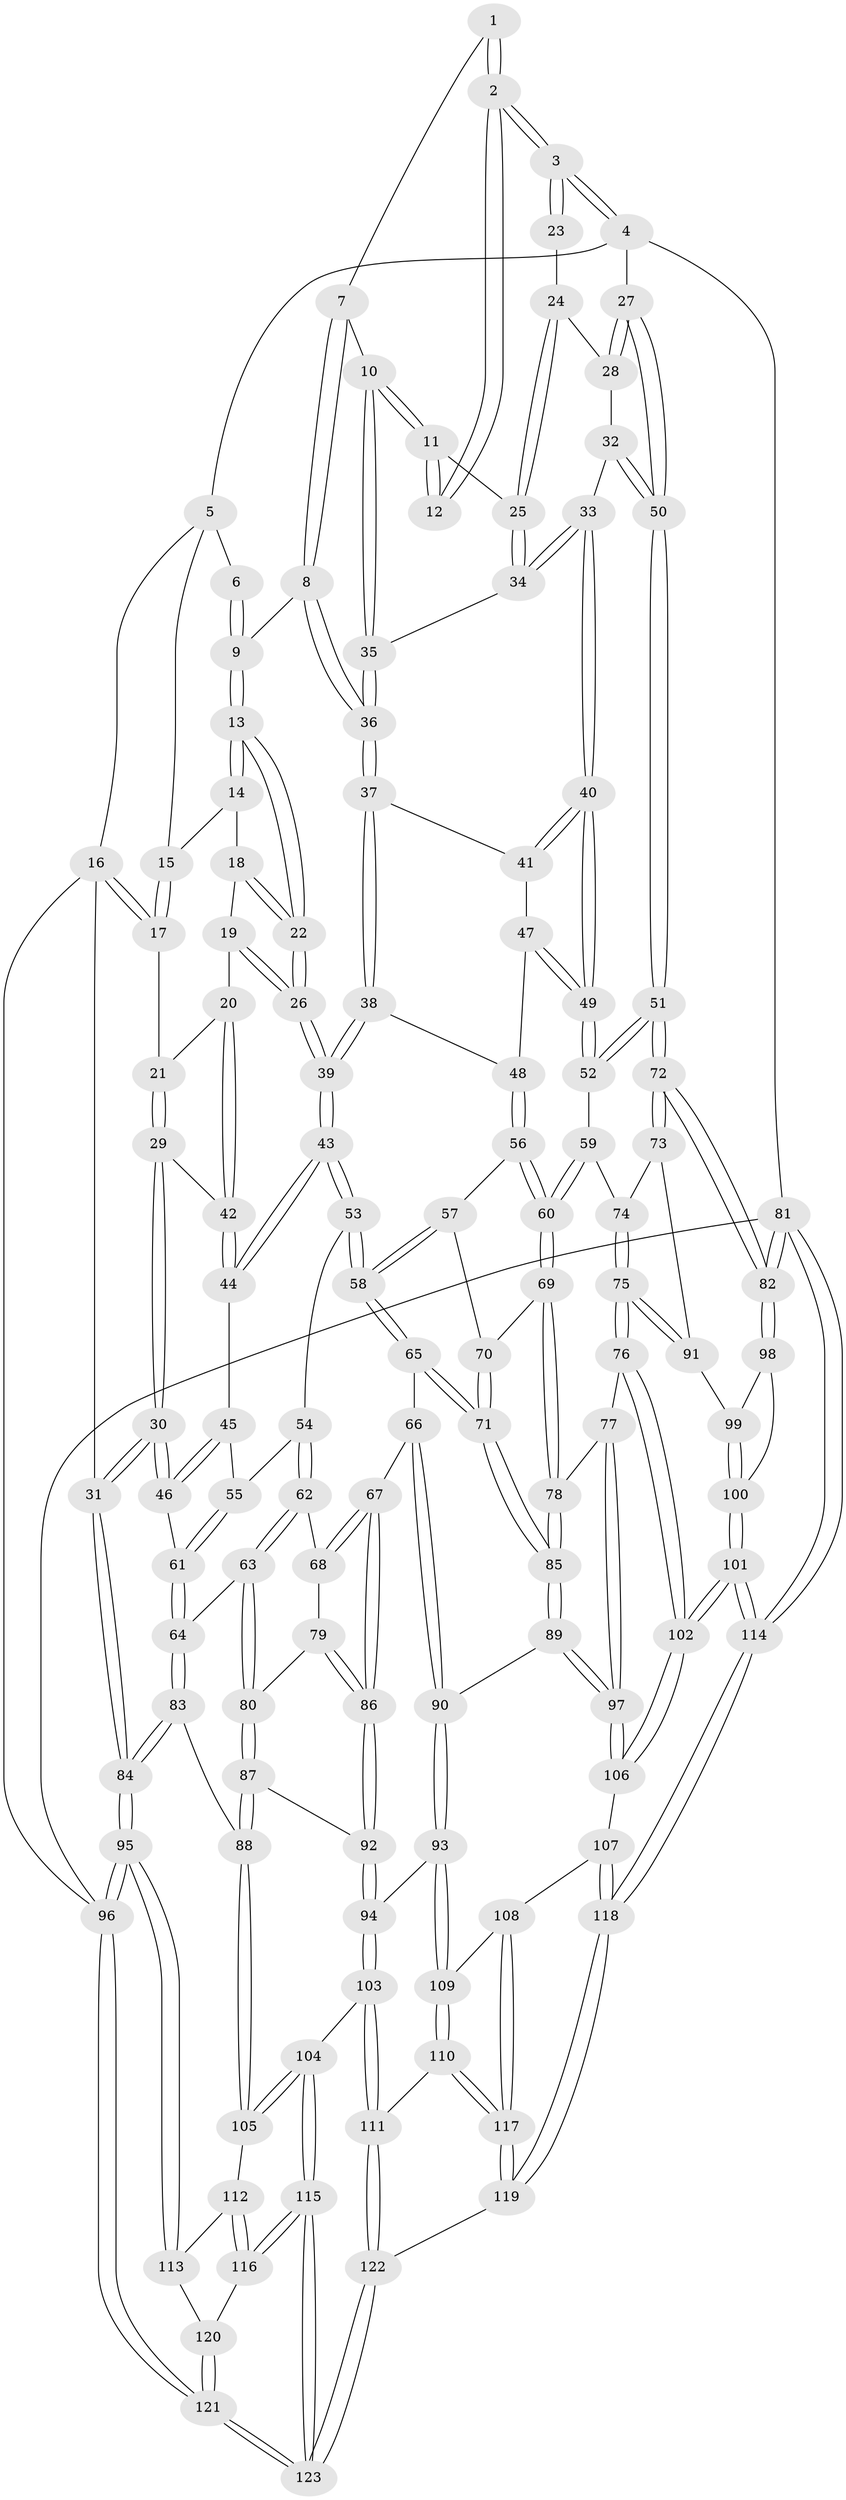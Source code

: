// coarse degree distribution, {4: 0.5967741935483871, 3: 0.2903225806451613, 5: 0.016129032258064516, 2: 0.03225806451612903, 6: 0.04838709677419355, 7: 0.016129032258064516}
// Generated by graph-tools (version 1.1) at 2025/46/03/06/25 01:46:57]
// undirected, 123 vertices, 304 edges
graph export_dot {
graph [start="1"]
  node [color=gray90,style=filled];
  1 [pos="+0.619614012127059+0"];
  2 [pos="+1+0"];
  3 [pos="+1+0"];
  4 [pos="+1+0"];
  5 [pos="+0.2504360224721993+0"];
  6 [pos="+0.48744163852731076+0"];
  7 [pos="+0.6546606593443898+0"];
  8 [pos="+0.5310749620882435+0.14905585981675828"];
  9 [pos="+0.4990805733006825+0.14268626832760048"];
  10 [pos="+0.7246236681391648+0.13366750824092336"];
  11 [pos="+0.7574446768161873+0.1226022764058708"];
  12 [pos="+0.7949367090861195+0.09639401049773111"];
  13 [pos="+0.4878863960097673+0.1488919944973911"];
  14 [pos="+0.2600111529117402+0.03550155717300846"];
  15 [pos="+0.22945866122346428+0"];
  16 [pos="+0+0.16991708542837422"];
  17 [pos="+0.08671657379989951+0.12498875332768049"];
  18 [pos="+0.2647836676701803+0.06308817164174788"];
  19 [pos="+0.23376622591858748+0.17807079589417496"];
  20 [pos="+0.18514380333404692+0.2617367799426858"];
  21 [pos="+0.10044580851686437+0.15504024023565455"];
  22 [pos="+0.380211969050407+0.3102135245844024"];
  23 [pos="+0.9059655607281257+0.16802207473989017"];
  24 [pos="+0.8955653465629306+0.20018576854699147"];
  25 [pos="+0.870539565130039+0.20968989943180283"];
  26 [pos="+0.3737659199192368+0.33871306629485715"];
  27 [pos="+1+0.33669957460623046"];
  28 [pos="+0.9121248132607859+0.21436411029394994"];
  29 [pos="+0.06884300882870865+0.30229363728048203"];
  30 [pos="+0+0.44764352708154465"];
  31 [pos="+0+0.4489386130172703"];
  32 [pos="+0.8959194456728998+0.34787219925140106"];
  33 [pos="+0.8631468377791613+0.3468493129293217"];
  34 [pos="+0.8347379515878273+0.2727948228108571"];
  35 [pos="+0.6854847182498809+0.19390461411984022"];
  36 [pos="+0.665050951394035+0.2089845060988041"];
  37 [pos="+0.6642322915705668+0.21432877213336396"];
  38 [pos="+0.5915379957679382+0.3365572773776445"];
  39 [pos="+0.37259150843897515+0.3456794270811624"];
  40 [pos="+0.8186990760431041+0.3805551131912127"];
  41 [pos="+0.7487586718984198+0.35111006675419004"];
  42 [pos="+0.18886819150776288+0.27473972812880626"];
  43 [pos="+0.3670776063339522+0.35338099783296556"];
  44 [pos="+0.2235478777137792+0.31249787515706806"];
  45 [pos="+0.11270000546105785+0.41080458472620013"];
  46 [pos="+0+0.46071053081520447"];
  47 [pos="+0.6872408769149253+0.3964235332915825"];
  48 [pos="+0.6302973429823078+0.4237975423587292"];
  49 [pos="+0.8023992146617249+0.45588688548520534"];
  50 [pos="+1+0.399083918846017"];
  51 [pos="+1+0.4396473631922109"];
  52 [pos="+0.7980462644580123+0.4926979429879474"];
  53 [pos="+0.36616741413381915+0.4031341803971612"];
  54 [pos="+0.3007383908031885+0.4713999768285397"];
  55 [pos="+0.2614558336847464+0.4787171340782686"];
  56 [pos="+0.63018695627956+0.4275725604538719"];
  57 [pos="+0.5358939212336918+0.5100994955624196"];
  58 [pos="+0.45992604520406954+0.5064705297346714"];
  59 [pos="+0.7865741039282075+0.5145716444557208"];
  60 [pos="+0.741569880124336+0.5379384621473424"];
  61 [pos="+0.12867338759653196+0.556585086109703"];
  62 [pos="+0.29339310261865814+0.5688589089413562"];
  63 [pos="+0.2392084241563802+0.6208583849665825"];
  64 [pos="+0.15841084573004804+0.6209111016053553"];
  65 [pos="+0.4463751165071587+0.5943869399531445"];
  66 [pos="+0.432971259634551+0.6233505765167363"];
  67 [pos="+0.3874635258617711+0.6494450607243601"];
  68 [pos="+0.29354293828131983+0.5690239563782554"];
  69 [pos="+0.7268867742311345+0.5668340736747988"];
  70 [pos="+0.5631844510534779+0.5424653899238492"];
  71 [pos="+0.5856248252988795+0.6480254409167312"];
  72 [pos="+1+0.5234005111183274"];
  73 [pos="+1+0.580237733521407"];
  74 [pos="+0.8700034573564207+0.5742350095500536"];
  75 [pos="+0.8400081574195436+0.7109469238205086"];
  76 [pos="+0.8132946739305652+0.7182475886601871"];
  77 [pos="+0.7267003931183385+0.663653483236868"];
  78 [pos="+0.7125184441164586+0.647907880144847"];
  79 [pos="+0.30632894890551227+0.6669426425124831"];
  80 [pos="+0.26450870036334195+0.6716111123950415"];
  81 [pos="+1+1"];
  82 [pos="+1+0.6752213237494246"];
  83 [pos="+0.12908480128090524+0.7212461510619728"];
  84 [pos="+0+0.7611221684870538"];
  85 [pos="+0.6056925121907295+0.6818945339454452"];
  86 [pos="+0.3711499530346797+0.6800232339277787"];
  87 [pos="+0.2481857916176072+0.7377549026942475"];
  88 [pos="+0.20744841223834146+0.7902492187866148"];
  89 [pos="+0.5766929440183468+0.7236877265297422"];
  90 [pos="+0.5382048015324458+0.7506454202453402"];
  91 [pos="+0.8802375361731054+0.7159752723798689"];
  92 [pos="+0.3692562299204835+0.7048148170806233"];
  93 [pos="+0.5235881554133539+0.7772918027769182"];
  94 [pos="+0.3879190249249416+0.7606586474585604"];
  95 [pos="+0+0.8214939005017883"];
  96 [pos="+0+1"];
  97 [pos="+0.6877558170130823+0.8125212172069621"];
  98 [pos="+0.9845423009937512+0.741590829163059"];
  99 [pos="+0.881035081981425+0.7167151099746606"];
  100 [pos="+0.9323460968004481+0.8353353587917431"];
  101 [pos="+0.9549591943749934+1"];
  102 [pos="+0.7825924612759566+0.87836309985666"];
  103 [pos="+0.3143162827915079+0.8646312993221992"];
  104 [pos="+0.3033716895950622+0.8664483978945672"];
  105 [pos="+0.21342531772467996+0.8085594374342437"];
  106 [pos="+0.7082933972639309+0.8637747798172677"];
  107 [pos="+0.6584954629673594+0.8849895431985897"];
  108 [pos="+0.6393334244301679+0.8841165367680914"];
  109 [pos="+0.5284591359667153+0.8411598813978539"];
  110 [pos="+0.49145832651551496+0.896258613267175"];
  111 [pos="+0.3961578094999551+0.9043766343741774"];
  112 [pos="+0.13839657535641173+0.8817225976476999"];
  113 [pos="+0.04719648180919324+0.8854873824293635"];
  114 [pos="+1+1"];
  115 [pos="+0.22300610392876646+1"];
  116 [pos="+0.15465551490566437+0.9538356292076337"];
  117 [pos="+0.5385541033975414+1"];
  118 [pos="+0.6516064705737824+1"];
  119 [pos="+0.5576993037457829+1"];
  120 [pos="+0.08416197114443863+0.9587267150103179"];
  121 [pos="+0.07002109687516958+1"];
  122 [pos="+0.38890349782657646+1"];
  123 [pos="+0.21713118585082924+1"];
  1 -- 2;
  1 -- 2;
  1 -- 7;
  2 -- 3;
  2 -- 3;
  2 -- 12;
  2 -- 12;
  3 -- 4;
  3 -- 4;
  3 -- 23;
  3 -- 23;
  4 -- 5;
  4 -- 27;
  4 -- 81;
  5 -- 6;
  5 -- 15;
  5 -- 16;
  6 -- 9;
  6 -- 9;
  7 -- 8;
  7 -- 8;
  7 -- 10;
  8 -- 9;
  8 -- 36;
  8 -- 36;
  9 -- 13;
  9 -- 13;
  10 -- 11;
  10 -- 11;
  10 -- 35;
  10 -- 35;
  11 -- 12;
  11 -- 12;
  11 -- 25;
  13 -- 14;
  13 -- 14;
  13 -- 22;
  13 -- 22;
  14 -- 15;
  14 -- 18;
  15 -- 17;
  15 -- 17;
  16 -- 17;
  16 -- 17;
  16 -- 31;
  16 -- 96;
  17 -- 21;
  18 -- 19;
  18 -- 22;
  18 -- 22;
  19 -- 20;
  19 -- 26;
  19 -- 26;
  20 -- 21;
  20 -- 42;
  20 -- 42;
  21 -- 29;
  21 -- 29;
  22 -- 26;
  22 -- 26;
  23 -- 24;
  24 -- 25;
  24 -- 25;
  24 -- 28;
  25 -- 34;
  25 -- 34;
  26 -- 39;
  26 -- 39;
  27 -- 28;
  27 -- 28;
  27 -- 50;
  27 -- 50;
  28 -- 32;
  29 -- 30;
  29 -- 30;
  29 -- 42;
  30 -- 31;
  30 -- 31;
  30 -- 46;
  30 -- 46;
  31 -- 84;
  31 -- 84;
  32 -- 33;
  32 -- 50;
  32 -- 50;
  33 -- 34;
  33 -- 34;
  33 -- 40;
  33 -- 40;
  34 -- 35;
  35 -- 36;
  35 -- 36;
  36 -- 37;
  36 -- 37;
  37 -- 38;
  37 -- 38;
  37 -- 41;
  38 -- 39;
  38 -- 39;
  38 -- 48;
  39 -- 43;
  39 -- 43;
  40 -- 41;
  40 -- 41;
  40 -- 49;
  40 -- 49;
  41 -- 47;
  42 -- 44;
  42 -- 44;
  43 -- 44;
  43 -- 44;
  43 -- 53;
  43 -- 53;
  44 -- 45;
  45 -- 46;
  45 -- 46;
  45 -- 55;
  46 -- 61;
  47 -- 48;
  47 -- 49;
  47 -- 49;
  48 -- 56;
  48 -- 56;
  49 -- 52;
  49 -- 52;
  50 -- 51;
  50 -- 51;
  51 -- 52;
  51 -- 52;
  51 -- 72;
  51 -- 72;
  52 -- 59;
  53 -- 54;
  53 -- 58;
  53 -- 58;
  54 -- 55;
  54 -- 62;
  54 -- 62;
  55 -- 61;
  55 -- 61;
  56 -- 57;
  56 -- 60;
  56 -- 60;
  57 -- 58;
  57 -- 58;
  57 -- 70;
  58 -- 65;
  58 -- 65;
  59 -- 60;
  59 -- 60;
  59 -- 74;
  60 -- 69;
  60 -- 69;
  61 -- 64;
  61 -- 64;
  62 -- 63;
  62 -- 63;
  62 -- 68;
  63 -- 64;
  63 -- 80;
  63 -- 80;
  64 -- 83;
  64 -- 83;
  65 -- 66;
  65 -- 71;
  65 -- 71;
  66 -- 67;
  66 -- 90;
  66 -- 90;
  67 -- 68;
  67 -- 68;
  67 -- 86;
  67 -- 86;
  68 -- 79;
  69 -- 70;
  69 -- 78;
  69 -- 78;
  70 -- 71;
  70 -- 71;
  71 -- 85;
  71 -- 85;
  72 -- 73;
  72 -- 73;
  72 -- 82;
  72 -- 82;
  73 -- 74;
  73 -- 91;
  74 -- 75;
  74 -- 75;
  75 -- 76;
  75 -- 76;
  75 -- 91;
  75 -- 91;
  76 -- 77;
  76 -- 102;
  76 -- 102;
  77 -- 78;
  77 -- 97;
  77 -- 97;
  78 -- 85;
  78 -- 85;
  79 -- 80;
  79 -- 86;
  79 -- 86;
  80 -- 87;
  80 -- 87;
  81 -- 82;
  81 -- 82;
  81 -- 114;
  81 -- 114;
  81 -- 96;
  82 -- 98;
  82 -- 98;
  83 -- 84;
  83 -- 84;
  83 -- 88;
  84 -- 95;
  84 -- 95;
  85 -- 89;
  85 -- 89;
  86 -- 92;
  86 -- 92;
  87 -- 88;
  87 -- 88;
  87 -- 92;
  88 -- 105;
  88 -- 105;
  89 -- 90;
  89 -- 97;
  89 -- 97;
  90 -- 93;
  90 -- 93;
  91 -- 99;
  92 -- 94;
  92 -- 94;
  93 -- 94;
  93 -- 109;
  93 -- 109;
  94 -- 103;
  94 -- 103;
  95 -- 96;
  95 -- 96;
  95 -- 113;
  95 -- 113;
  96 -- 121;
  96 -- 121;
  97 -- 106;
  97 -- 106;
  98 -- 99;
  98 -- 100;
  99 -- 100;
  99 -- 100;
  100 -- 101;
  100 -- 101;
  101 -- 102;
  101 -- 102;
  101 -- 114;
  101 -- 114;
  102 -- 106;
  102 -- 106;
  103 -- 104;
  103 -- 111;
  103 -- 111;
  104 -- 105;
  104 -- 105;
  104 -- 115;
  104 -- 115;
  105 -- 112;
  106 -- 107;
  107 -- 108;
  107 -- 118;
  107 -- 118;
  108 -- 109;
  108 -- 117;
  108 -- 117;
  109 -- 110;
  109 -- 110;
  110 -- 111;
  110 -- 117;
  110 -- 117;
  111 -- 122;
  111 -- 122;
  112 -- 113;
  112 -- 116;
  112 -- 116;
  113 -- 120;
  114 -- 118;
  114 -- 118;
  115 -- 116;
  115 -- 116;
  115 -- 123;
  115 -- 123;
  116 -- 120;
  117 -- 119;
  117 -- 119;
  118 -- 119;
  118 -- 119;
  119 -- 122;
  120 -- 121;
  120 -- 121;
  121 -- 123;
  121 -- 123;
  122 -- 123;
  122 -- 123;
}
